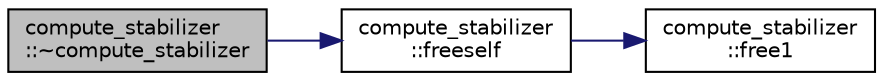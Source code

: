 digraph "compute_stabilizer::~compute_stabilizer"
{
  edge [fontname="Helvetica",fontsize="10",labelfontname="Helvetica",labelfontsize="10"];
  node [fontname="Helvetica",fontsize="10",shape=record];
  rankdir="LR";
  Node4 [label="compute_stabilizer\l::~compute_stabilizer",height=0.2,width=0.4,color="black", fillcolor="grey75", style="filled", fontcolor="black"];
  Node4 -> Node5 [color="midnightblue",fontsize="10",style="solid",fontname="Helvetica"];
  Node5 [label="compute_stabilizer\l::freeself",height=0.2,width=0.4,color="black", fillcolor="white", style="filled",URL="$d8/d30/classcompute__stabilizer.html#a421613b5fee370cfec11c9bd05f258ec"];
  Node5 -> Node6 [color="midnightblue",fontsize="10",style="solid",fontname="Helvetica"];
  Node6 [label="compute_stabilizer\l::free1",height=0.2,width=0.4,color="black", fillcolor="white", style="filled",URL="$d8/d30/classcompute__stabilizer.html#ac397d76532b2ac7a30ea8946e3be769c"];
}
